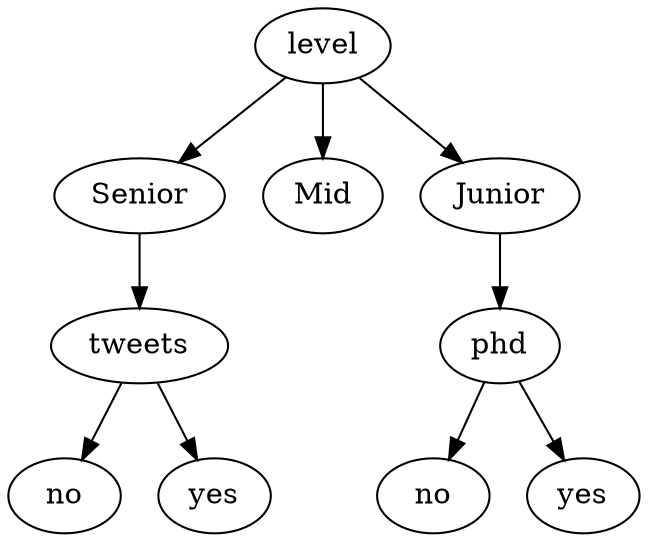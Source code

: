 // The Decision Tree
digraph {
	A [label=level]
		A -> B
		A -> C
		A -> D
	B [label=Senior]
		B -> E
	E [label=tweets]
		E -> F
		E -> G
	F [label=no]
	G [label=yes]
	C [label=Mid]
	D [label=Junior]
		D -> H
	H [label=phd]
		H -> I
		H -> J
	I [label=no]
	J [label=yes]
}